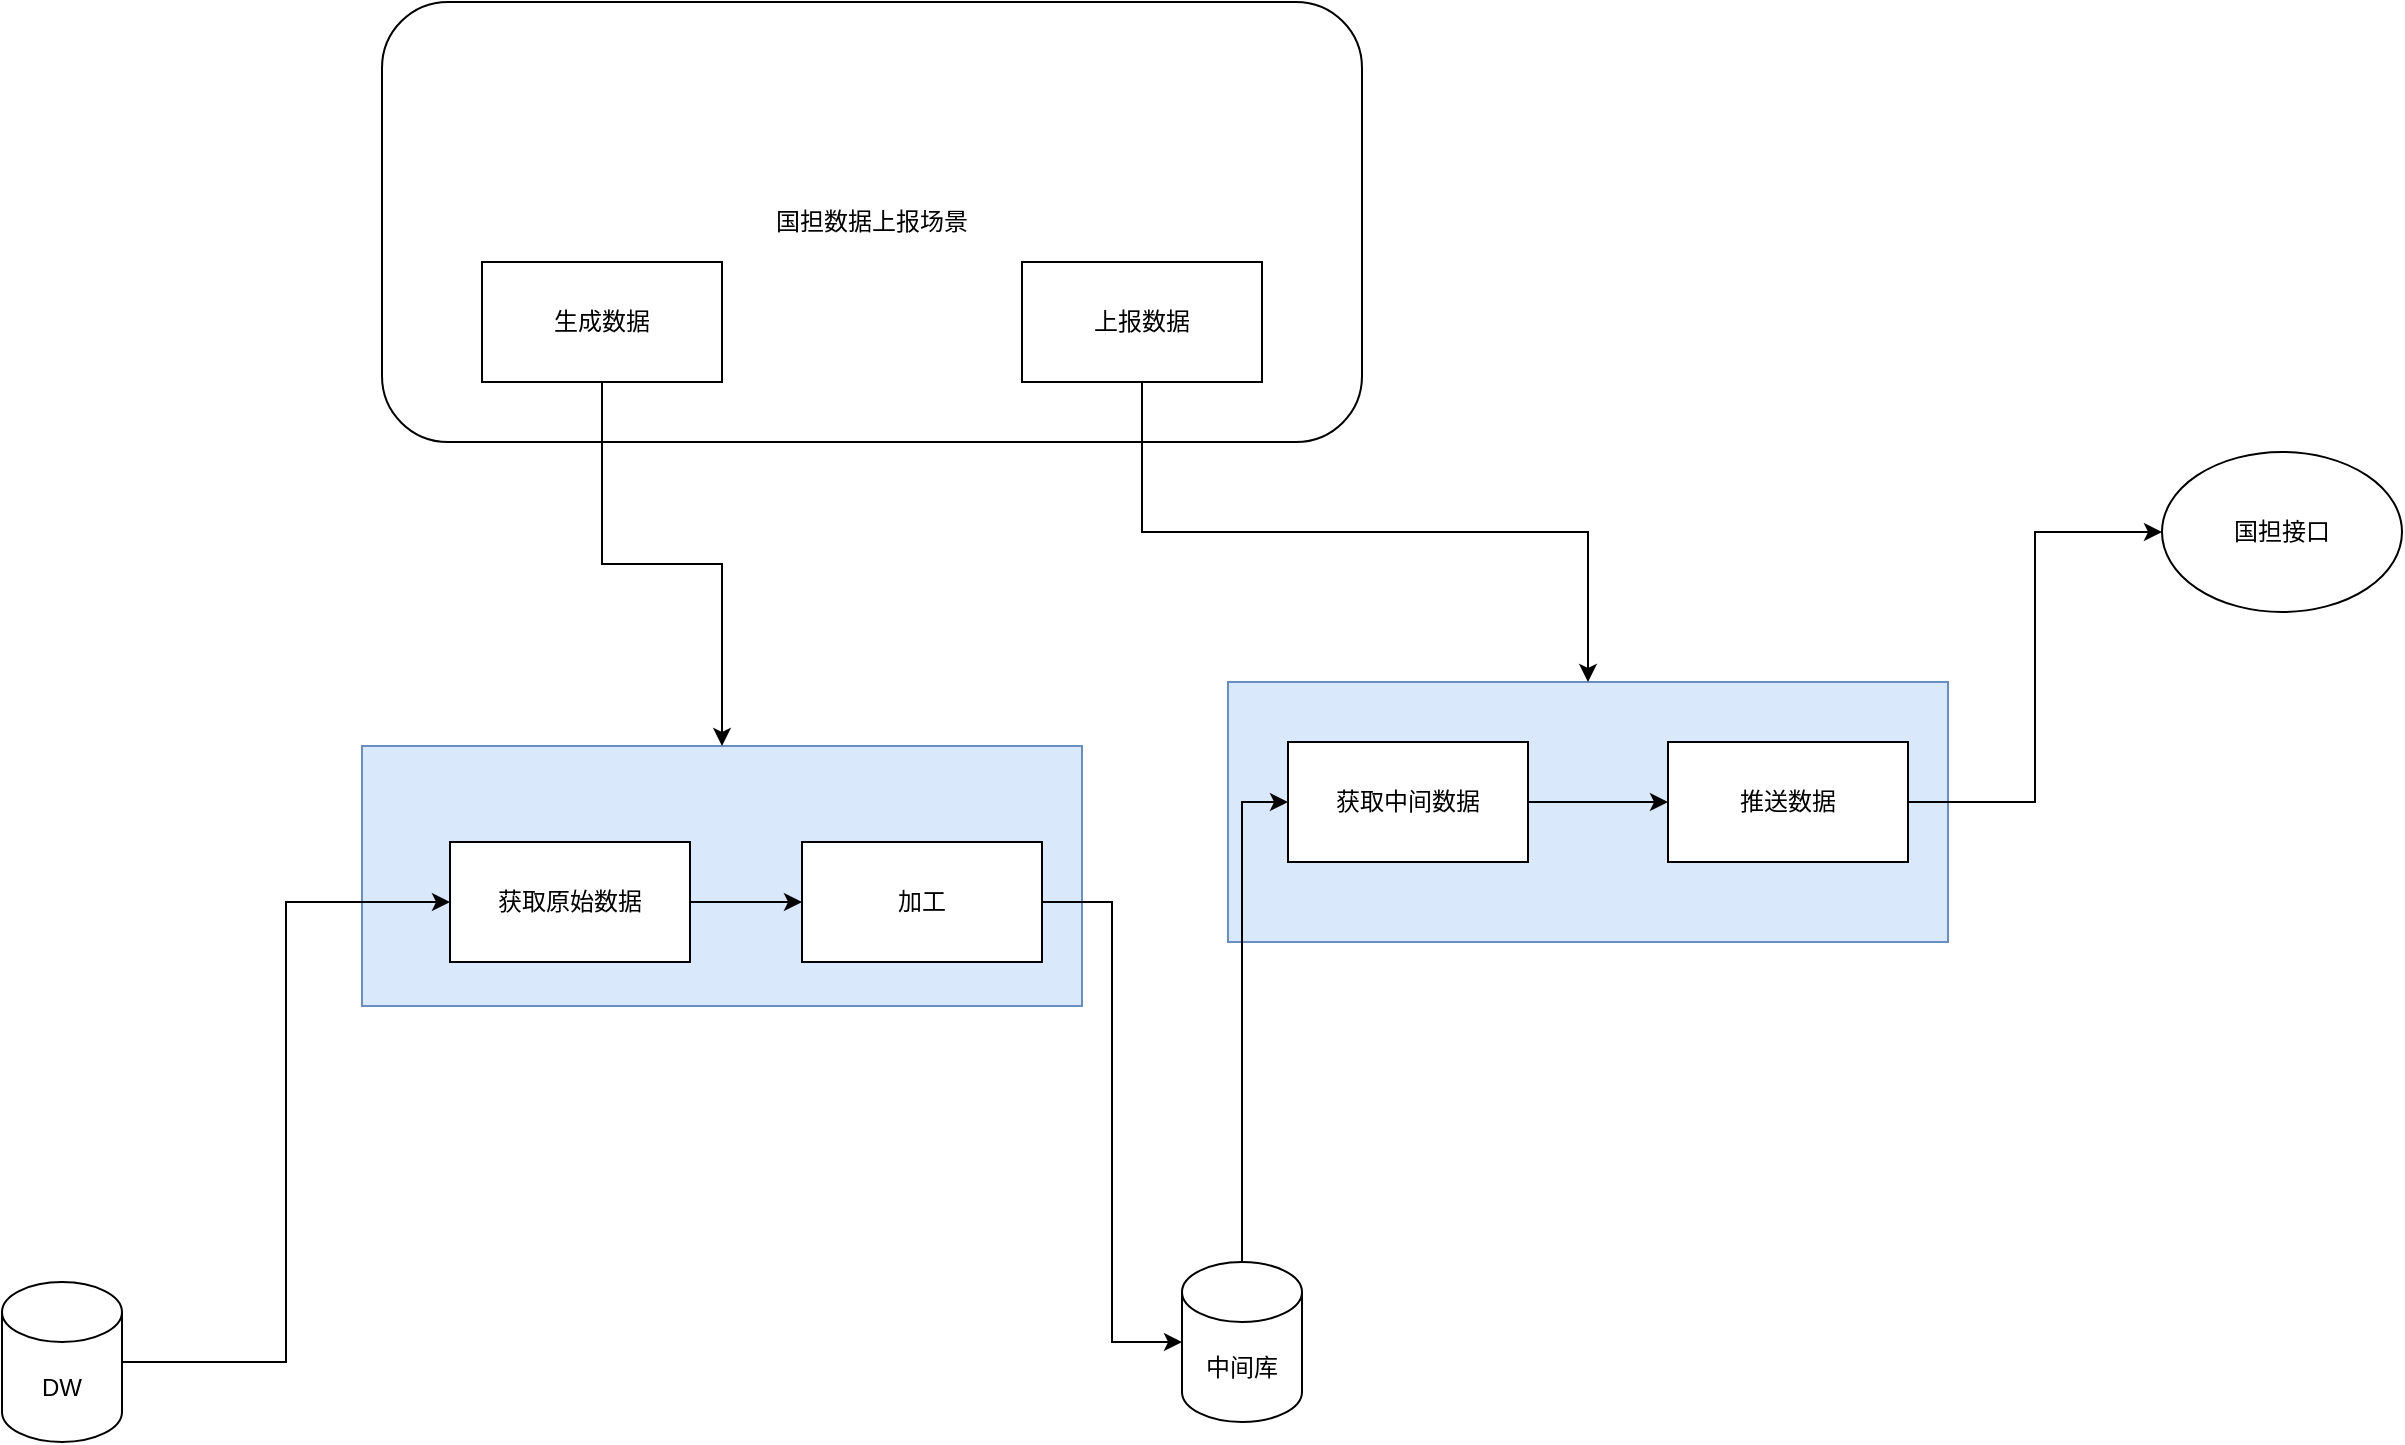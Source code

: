 <mxfile version="20.8.16" type="device"><diagram name="第 1 页" id="vbADL3iskyBrDEy_EiCe"><mxGraphModel dx="1715" dy="983" grid="1" gridSize="10" guides="1" tooltips="1" connect="1" arrows="1" fold="1" page="1" pageScale="1" pageWidth="827" pageHeight="1169" math="0" shadow="0"><root><mxCell id="0"/><mxCell id="1" parent="0"/><mxCell id="q1Tl_lp4izWFLjy4hobS-20" value="" style="rounded=0;whiteSpace=wrap;html=1;fillColor=#dae8fc;strokeColor=#6c8ebf;" vertex="1" parent="1"><mxGeometry x="803" y="700" width="360" height="130" as="geometry"/></mxCell><mxCell id="q1Tl_lp4izWFLjy4hobS-17" value="" style="rounded=0;whiteSpace=wrap;html=1;fillColor=#dae8fc;strokeColor=#6c8ebf;" vertex="1" parent="1"><mxGeometry x="370" y="732" width="360" height="130" as="geometry"/></mxCell><mxCell id="q1Tl_lp4izWFLjy4hobS-1" value="国担数据上报场景" style="rounded=1;whiteSpace=wrap;html=1;" vertex="1" parent="1"><mxGeometry x="380" y="360" width="490" height="220" as="geometry"/></mxCell><mxCell id="q1Tl_lp4izWFLjy4hobS-19" style="edgeStyle=orthogonalEdgeStyle;rounded=0;orthogonalLoop=1;jettySize=auto;html=1;exitX=0.5;exitY=1;exitDx=0;exitDy=0;entryX=0.5;entryY=0;entryDx=0;entryDy=0;" edge="1" parent="1" source="q1Tl_lp4izWFLjy4hobS-2" target="q1Tl_lp4izWFLjy4hobS-17"><mxGeometry relative="1" as="geometry"/></mxCell><mxCell id="q1Tl_lp4izWFLjy4hobS-2" value="生成数据" style="rounded=0;whiteSpace=wrap;html=1;" vertex="1" parent="1"><mxGeometry x="430" y="490" width="120" height="60" as="geometry"/></mxCell><mxCell id="q1Tl_lp4izWFLjy4hobS-8" style="edgeStyle=orthogonalEdgeStyle;rounded=0;orthogonalLoop=1;jettySize=auto;html=1;exitX=1;exitY=0.5;exitDx=0;exitDy=0;entryX=0;entryY=0.5;entryDx=0;entryDy=0;startArrow=none;" edge="1" parent="1" source="q1Tl_lp4izWFLjy4hobS-3" target="q1Tl_lp4izWFLjy4hobS-6"><mxGeometry relative="1" as="geometry"/></mxCell><mxCell id="q1Tl_lp4izWFLjy4hobS-3" value="获取原始数据" style="rounded=0;whiteSpace=wrap;html=1;" vertex="1" parent="1"><mxGeometry x="414" y="780" width="120" height="60" as="geometry"/></mxCell><mxCell id="q1Tl_lp4izWFLjy4hobS-5" style="edgeStyle=orthogonalEdgeStyle;rounded=0;orthogonalLoop=1;jettySize=auto;html=1;exitX=1;exitY=0.5;exitDx=0;exitDy=0;exitPerimeter=0;entryX=0;entryY=0.5;entryDx=0;entryDy=0;" edge="1" parent="1" source="q1Tl_lp4izWFLjy4hobS-4" target="q1Tl_lp4izWFLjy4hobS-3"><mxGeometry relative="1" as="geometry"/></mxCell><mxCell id="q1Tl_lp4izWFLjy4hobS-4" value="DW" style="shape=cylinder3;whiteSpace=wrap;html=1;boundedLbl=1;backgroundOutline=1;size=15;" vertex="1" parent="1"><mxGeometry x="190" y="1000" width="60" height="80" as="geometry"/></mxCell><mxCell id="q1Tl_lp4izWFLjy4hobS-9" style="edgeStyle=orthogonalEdgeStyle;rounded=0;orthogonalLoop=1;jettySize=auto;html=1;exitX=1;exitY=0.5;exitDx=0;exitDy=0;entryX=0;entryY=0.5;entryDx=0;entryDy=0;entryPerimeter=0;" edge="1" parent="1" source="q1Tl_lp4izWFLjy4hobS-6" target="q1Tl_lp4izWFLjy4hobS-7"><mxGeometry relative="1" as="geometry"/></mxCell><mxCell id="q1Tl_lp4izWFLjy4hobS-6" value="加工" style="rounded=0;whiteSpace=wrap;html=1;" vertex="1" parent="1"><mxGeometry x="590" y="780" width="120" height="60" as="geometry"/></mxCell><mxCell id="q1Tl_lp4izWFLjy4hobS-12" style="edgeStyle=orthogonalEdgeStyle;rounded=0;orthogonalLoop=1;jettySize=auto;html=1;exitX=0.5;exitY=0;exitDx=0;exitDy=0;exitPerimeter=0;entryX=0;entryY=0.5;entryDx=0;entryDy=0;" edge="1" parent="1" source="q1Tl_lp4izWFLjy4hobS-7" target="q1Tl_lp4izWFLjy4hobS-11"><mxGeometry relative="1" as="geometry"/></mxCell><mxCell id="q1Tl_lp4izWFLjy4hobS-7" value="中间库" style="shape=cylinder3;whiteSpace=wrap;html=1;boundedLbl=1;backgroundOutline=1;size=15;" vertex="1" parent="1"><mxGeometry x="780" y="990" width="60" height="80" as="geometry"/></mxCell><mxCell id="q1Tl_lp4izWFLjy4hobS-10" value="上报数据" style="rounded=0;whiteSpace=wrap;html=1;" vertex="1" parent="1"><mxGeometry x="700" y="490" width="120" height="60" as="geometry"/></mxCell><mxCell id="q1Tl_lp4izWFLjy4hobS-14" style="edgeStyle=orthogonalEdgeStyle;rounded=0;orthogonalLoop=1;jettySize=auto;html=1;exitX=1;exitY=0.5;exitDx=0;exitDy=0;" edge="1" parent="1" source="q1Tl_lp4izWFLjy4hobS-11" target="q1Tl_lp4izWFLjy4hobS-13"><mxGeometry relative="1" as="geometry"/></mxCell><mxCell id="q1Tl_lp4izWFLjy4hobS-11" value="获取中间数据" style="rounded=0;whiteSpace=wrap;html=1;" vertex="1" parent="1"><mxGeometry x="833" y="730" width="120" height="60" as="geometry"/></mxCell><mxCell id="q1Tl_lp4izWFLjy4hobS-16" style="edgeStyle=orthogonalEdgeStyle;rounded=0;orthogonalLoop=1;jettySize=auto;html=1;exitX=1;exitY=0.5;exitDx=0;exitDy=0;entryX=0;entryY=0.5;entryDx=0;entryDy=0;" edge="1" parent="1" source="q1Tl_lp4izWFLjy4hobS-13" target="q1Tl_lp4izWFLjy4hobS-15"><mxGeometry relative="1" as="geometry"/></mxCell><mxCell id="q1Tl_lp4izWFLjy4hobS-13" value="推送数据" style="rounded=0;whiteSpace=wrap;html=1;" vertex="1" parent="1"><mxGeometry x="1023" y="730" width="120" height="60" as="geometry"/></mxCell><mxCell id="q1Tl_lp4izWFLjy4hobS-15" value="国担接口" style="ellipse;whiteSpace=wrap;html=1;" vertex="1" parent="1"><mxGeometry x="1270" y="585" width="120" height="80" as="geometry"/></mxCell><mxCell id="q1Tl_lp4izWFLjy4hobS-21" style="edgeStyle=orthogonalEdgeStyle;rounded=0;orthogonalLoop=1;jettySize=auto;html=1;exitX=0.5;exitY=1;exitDx=0;exitDy=0;entryX=0.5;entryY=0;entryDx=0;entryDy=0;" edge="1" parent="1" source="q1Tl_lp4izWFLjy4hobS-10" target="q1Tl_lp4izWFLjy4hobS-20"><mxGeometry relative="1" as="geometry"><mxPoint x="500" y="560" as="sourcePoint"/><mxPoint x="560" y="742" as="targetPoint"/></mxGeometry></mxCell></root></mxGraphModel></diagram></mxfile>